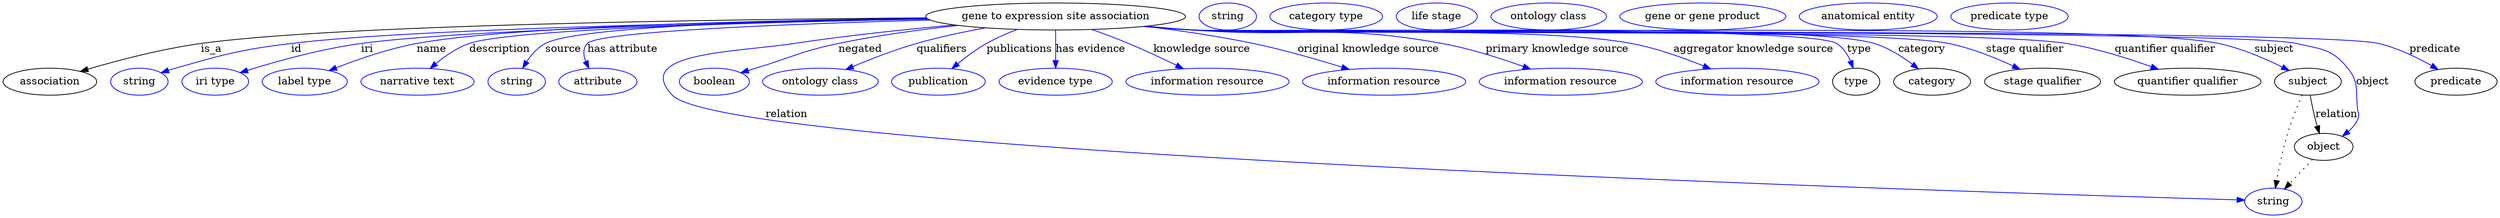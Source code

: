 digraph {
	graph [bb="0,0,2715.9,283"];
	node [label="\N"];
	"gene to expression site association"	[height=0.5,
		label="gene to expression site association",
		pos="1160,265",
		width=3.683];
	association	[height=0.5,
		pos="50.046,178",
		width=1.3902];
	"gene to expression site association" -> association	[label=is_a,
		lp="230.05,221.5",
		pos="e,83.453,191.59 1027.8,263.16 806.52,261.07 370.59,253.83 219.05,229 175.21,221.82 126.75,206.7 92.998,194.96"];
	id	[color=blue,
		height=0.5,
		label=string,
		pos="149.05,178",
		width=0.84854];
	"gene to expression site association" -> id	[color=blue,
		label=id,
		lp="324.55,221.5",
		pos="e,172.5,189.68 1029.5,261.86 828.34,258.02 452.08,248.44 319.05,229 260.06,220.38 245.53,215.05 189.05,196 186.67,195.2 184.23,194.32 \
181.8,193.39",
		style=solid];
	iri	[color=blue,
		height=0.5,
		label="iri type",
		pos="234.05,178",
		width=1.011];
	"gene to expression site association" -> iri	[color=blue,
		label=iri,
		lp="403.55,221.5",
		pos="e,261.47,189.96 1029.8,261.62 844.67,257.63 514.94,248.07 397.05,229 352.69,221.82 303.63,205.58 271.03,193.54",
		style=solid];
	name	[color=blue,
		height=0.5,
		label="label type",
		pos="334.05,178",
		width=1.2638];
	"gene to expression site association" -> name	[color=blue,
		label=name,
		lp="474.55,221.5",
		pos="e,361.02,192.83 1028.5,262.6 856.27,259.87 563.88,251.91 459.05,229 428,222.21 394.68,208.53 370.25,197.2",
		style=solid];
	description	[color=blue,
		height=0.5,
		label="narrative text",
		pos="455.05,178",
		width=1.6068];
	"gene to expression site association" -> description	[color=blue,
		label=description,
		lp="548.55,221.5",
		pos="e,470.12,195.48 1030.5,261.14 856.73,256.66 564.49,246.62 518.05,229 503.02,223.3 488.78,212.62 477.64,202.59",
		style=solid];
	source	[color=blue,
		height=0.5,
		label=string,
		pos="561.05,178",
		width=0.84854];
	"gene to expression site association" -> source	[color=blue,
		label=source,
		lp="617.05,221.5",
		pos="e,568.82,195.57 1029.8,261.55 875.87,257.77 635.98,248.78 599.05,229 588.7,223.46 580.34,213.74 574.12,204.34",
		style=solid];
	"has attribute"	[color=blue,
		height=0.5,
		label=attribute,
		pos="650.05,178",
		width=1.1193];
	"gene to expression site association" -> "has attribute"	[color=blue,
		label="has attribute",
		lp="677.55,221.5",
		pos="e,641.98,195.93 1027.5,264.2 883.33,263 669.76,256.51 644.05,229 638.27,222.82 637.72,214.18 639.26,205.81",
		style=solid];
	relation	[color=blue,
		height=0.5,
		label=string,
		pos="2466,18",
		width=0.84854];
	"gene to expression site association" -> relation	[color=blue,
		label=relation,
		lp="813.05,134.5",
		pos="e,2435.5,19.064 1029.6,261.63 918.92,256.44 772.65,240.98 737.05,196 727.11,183.46 726.2,171.76 737.05,160 855.27,31.743 2175.5,\
20.149 2425.4,19.103",
		style=solid];
	negated	[color=blue,
		height=0.5,
		label=boolean,
		pos="784.05,178",
		width=1.0652];
	"gene to expression site association" -> negated	[color=blue,
		label=negated,
		lp="952.55,221.5",
		pos="e,813.33,189.74 1062.7,252.78 1021.7,247.11 973.77,239.24 931.05,229 885.53,218.09 875.28,211.29 831.05,196 828.35,195.07 825.58,\
194.1 822.79,193.11",
		style=solid];
	qualifiers	[color=blue,
		height=0.5,
		label="ontology class",
		pos="902.05,178",
		width=1.7151];
	"gene to expression site association" -> qualifiers	[color=blue,
		label=qualifiers,
		lp="1041.5,221.5",
		pos="e,931.96,193.84 1090.1,249.6 1066.4,244.02 1039.8,237.03 1016,229 990.54,220.38 962.87,208.31 941.17,198.19",
		style=solid];
	publications	[color=blue,
		height=0.5,
		label=publication,
		pos="1032,178",
		width=1.3902];
	"gene to expression site association" -> publications	[color=blue,
		label=publications,
		lp="1122.5,221.5",
		pos="e,1048.1,195.1 1122.2,247.6 1111.2,242.24 1099.3,235.87 1089,229 1077.3,221.15 1065.4,211.1 1055.5,202.07",
		style=solid];
	"has evidence"	[color=blue,
		height=0.5,
		label="evidence type",
		pos="1160,178",
		width=1.661];
	"gene to expression site association" -> "has evidence"	[color=blue,
		label="has evidence",
		lp="1195,221.5",
		pos="e,1160,196.18 1160,246.8 1160,235.16 1160,219.55 1160,206.24",
		style=solid];
	"knowledge source"	[color=blue,
		height=0.5,
		label="information resource",
		pos="1323,178",
		width=2.3651];
	"gene to expression site association" -> "knowledge source"	[color=blue,
		label="knowledge source",
		lp="1311.5,221.5",
		pos="e,1295.7,195.04 1196.1,247.59 1208.2,241.88 1221.8,235.33 1234,229 1251.6,219.96 1270.6,209.34 1286.6,200.22",
		style=solid];
	"original knowledge source"	[color=blue,
		height=0.5,
		label="information resource",
		pos="1511,178",
		width=2.3651];
	"gene to expression site association" -> "original knowledge source"	[color=blue,
		label="original knowledge source",
		lp="1486.5,221.5",
		pos="e,1472.5,194.1 1250.3,251.81 1286.2,246.11 1327.9,238.47 1365,229 1398.3,220.54 1434.7,208.05 1462.9,197.67",
		style=solid];
	"primary knowledge source"	[color=blue,
		height=0.5,
		label="information resource",
		pos="1699,178",
		width=2.3651];
	"gene to expression site association" -> "primary knowledge source"	[color=blue,
		label="primary knowledge source",
		lp="1686,221.5",
		pos="e,1664.9,194.63 1252.9,252.12 1268.9,250.26 1285.5,248.47 1301,247 1417.2,236.01 1448.9,253.38 1563,229 1594.9,222.19 1629.4,209.46 \
1655.6,198.55",
		style=solid];
	"aggregator knowledge source"	[color=blue,
		height=0.5,
		label="information resource",
		pos="1887,178",
		width=2.3651];
	"gene to expression site association" -> "aggregator knowledge source"	[color=blue,
		label="aggregator knowledge source",
		lp="1893,221.5",
		pos="e,1856.4,194.83 1251.3,251.9 1267.9,250.02 1284.9,248.28 1301,247 1403.5,238.84 1662.6,250.53 1763,229 1792.3,222.73 1823.5,210.1 \
1847.3,199.1",
		style=solid];
	type	[height=0.5,
		pos="2017,178",
		width=0.75];
	"gene to expression site association" -> type	[color=blue,
		label=type,
		lp="2007,221.5",
		pos="e,2009,195.25 1250.6,251.82 1267.3,249.92 1284.7,248.2 1301,247 1338.5,244.25 1943.4,245.72 1977,229 1988,223.54 1997,213.51 2003.6,\
203.86",
		style=solid];
	category	[height=0.5,
		pos="2103,178",
		width=1.1374];
	"gene to expression site association" -> category	[color=blue,
		label=category,
		lp="2079.5,221.5",
		pos="e,2085.1,194.22 1250.6,251.8 1267.3,249.9 1284.7,248.19 1301,247 1381.1,241.19 1946.2,252.08 2023,229 2042.6,223.13 2062,211.14 \
2076.9,200.37",
		style=solid];
	"stage qualifier"	[height=0.5,
		pos="2222,178",
		width=1.679];
	"gene to expression site association" -> "stage qualifier"	[color=blue,
		label="stage qualifier",
		lp="2191.5,221.5",
		pos="e,2195.2,194.26 1250.6,251.76 1267.3,249.87 1284.7,248.17 1301,247 1390.4,240.63 2019.6,248.22 2107,229 2134.8,222.91 2164.1,210.06 \
2186.2,198.9",
		style=solid];
	"quantifier qualifier"	[height=0.5,
		pos="2376,178",
		width=2.1123];
	"gene to expression site association" -> "quantifier qualifier"	[color=blue,
		label="quantifier qualifier",
		lp="2340.5,221.5",
		pos="e,2342.4,194.27 1250.2,251.76 1267.1,249.86 1284.6,248.15 1301,247 1404.5,239.79 2132,247.45 2234,229 2268.3,222.8 2305.4,209.5 \
2333.1,198.18",
		style=solid];
	subject	[height=0.5,
		pos="2506,178",
		width=0.99297];
	"gene to expression site association" -> subject	[color=blue,
		label=subject,
		lp="2459.5,221.5",
		pos="e,2483.6,192.4 1250.2,251.73 1267.1,249.83 1284.6,248.13 1301,247 1422.3,238.71 2276.4,255.51 2395,229 2423.3,222.7 2453,208.86 \
2474.6,197.33",
		style=solid];
	object	[height=0.5,
		pos="2526,91",
		width=0.9027];
	"gene to expression site association" -> object	[color=blue,
		label=object,
		lp="2586,178",
		pos="e,2545.8,105.43 1250.2,251.71 1267.1,249.81 1284.6,248.12 1301,247 1432.1,238.13 2355.3,259.39 2483,229 2515.7,221.23 2530.2,222.36 \
2551,196 2570.3,171.58 2575.4,155.59 2563,127 2560.8,121.72 2557.3,116.87 2553.3,112.56",
		style=solid];
	predicate	[height=0.5,
		pos="2673,178",
		width=1.1916];
	"gene to expression site association" -> predicate	[color=blue,
		label=predicate,
		lp="2650,221.5",
		pos="e,2654.8,194.29 1249.8,251.73 1266.8,249.82 1284.4,248.11 1301,247 1372.6,242.2 2523.2,249.06 2592,229 2611.8,223.24 2631.5,211.25 \
2646.5,200.46",
		style=solid];
	association_type	[color=blue,
		height=0.5,
		label=string,
		pos="1341,265",
		width=0.84854];
	association_category	[color=blue,
		height=0.5,
		label="category type",
		pos="1448,265",
		width=1.6249];
	"gene to expression site association_stage qualifier"	[color=blue,
		height=0.5,
		label="life stage",
		pos="1567,265",
		width=1.1916];
	"gene to expression site association_quantifier qualifier"	[color=blue,
		height=0.5,
		label="ontology class",
		pos="1690,265",
		width=1.7151];
	subject -> relation	[pos="e,2469.2,36.027 2500.3,160.08 2495.9,146.39 2489.6,126.58 2485,109 2479.6,88.036 2474.6,64.025 2471.1,46.079",
		style=dotted];
	subject -> object	[label=relation,
		lp="2538,134.5",
		pos="e,2522.1,108.89 2510.1,159.8 2512.8,148.09 2516.6,132.34 2519.7,118.97"];
	"gene to expression site association_subject"	[color=blue,
		height=0.5,
		label="gene or gene product",
		pos="1855,265",
		width=2.3651];
	object -> relation	[pos="e,2479.3,34.713 2512.7,74.243 2504.9,64.959 2494.8,53.033 2486,42.64",
		style=dotted];
	"gene to expression site association_object"	[color=blue,
		height=0.5,
		label="anatomical entity",
		pos="2030,265",
		width=2.004];
	"gene to expression site association_predicate"	[color=blue,
		height=0.5,
		label="predicate type",
		pos="2181,265",
		width=1.679];
}
